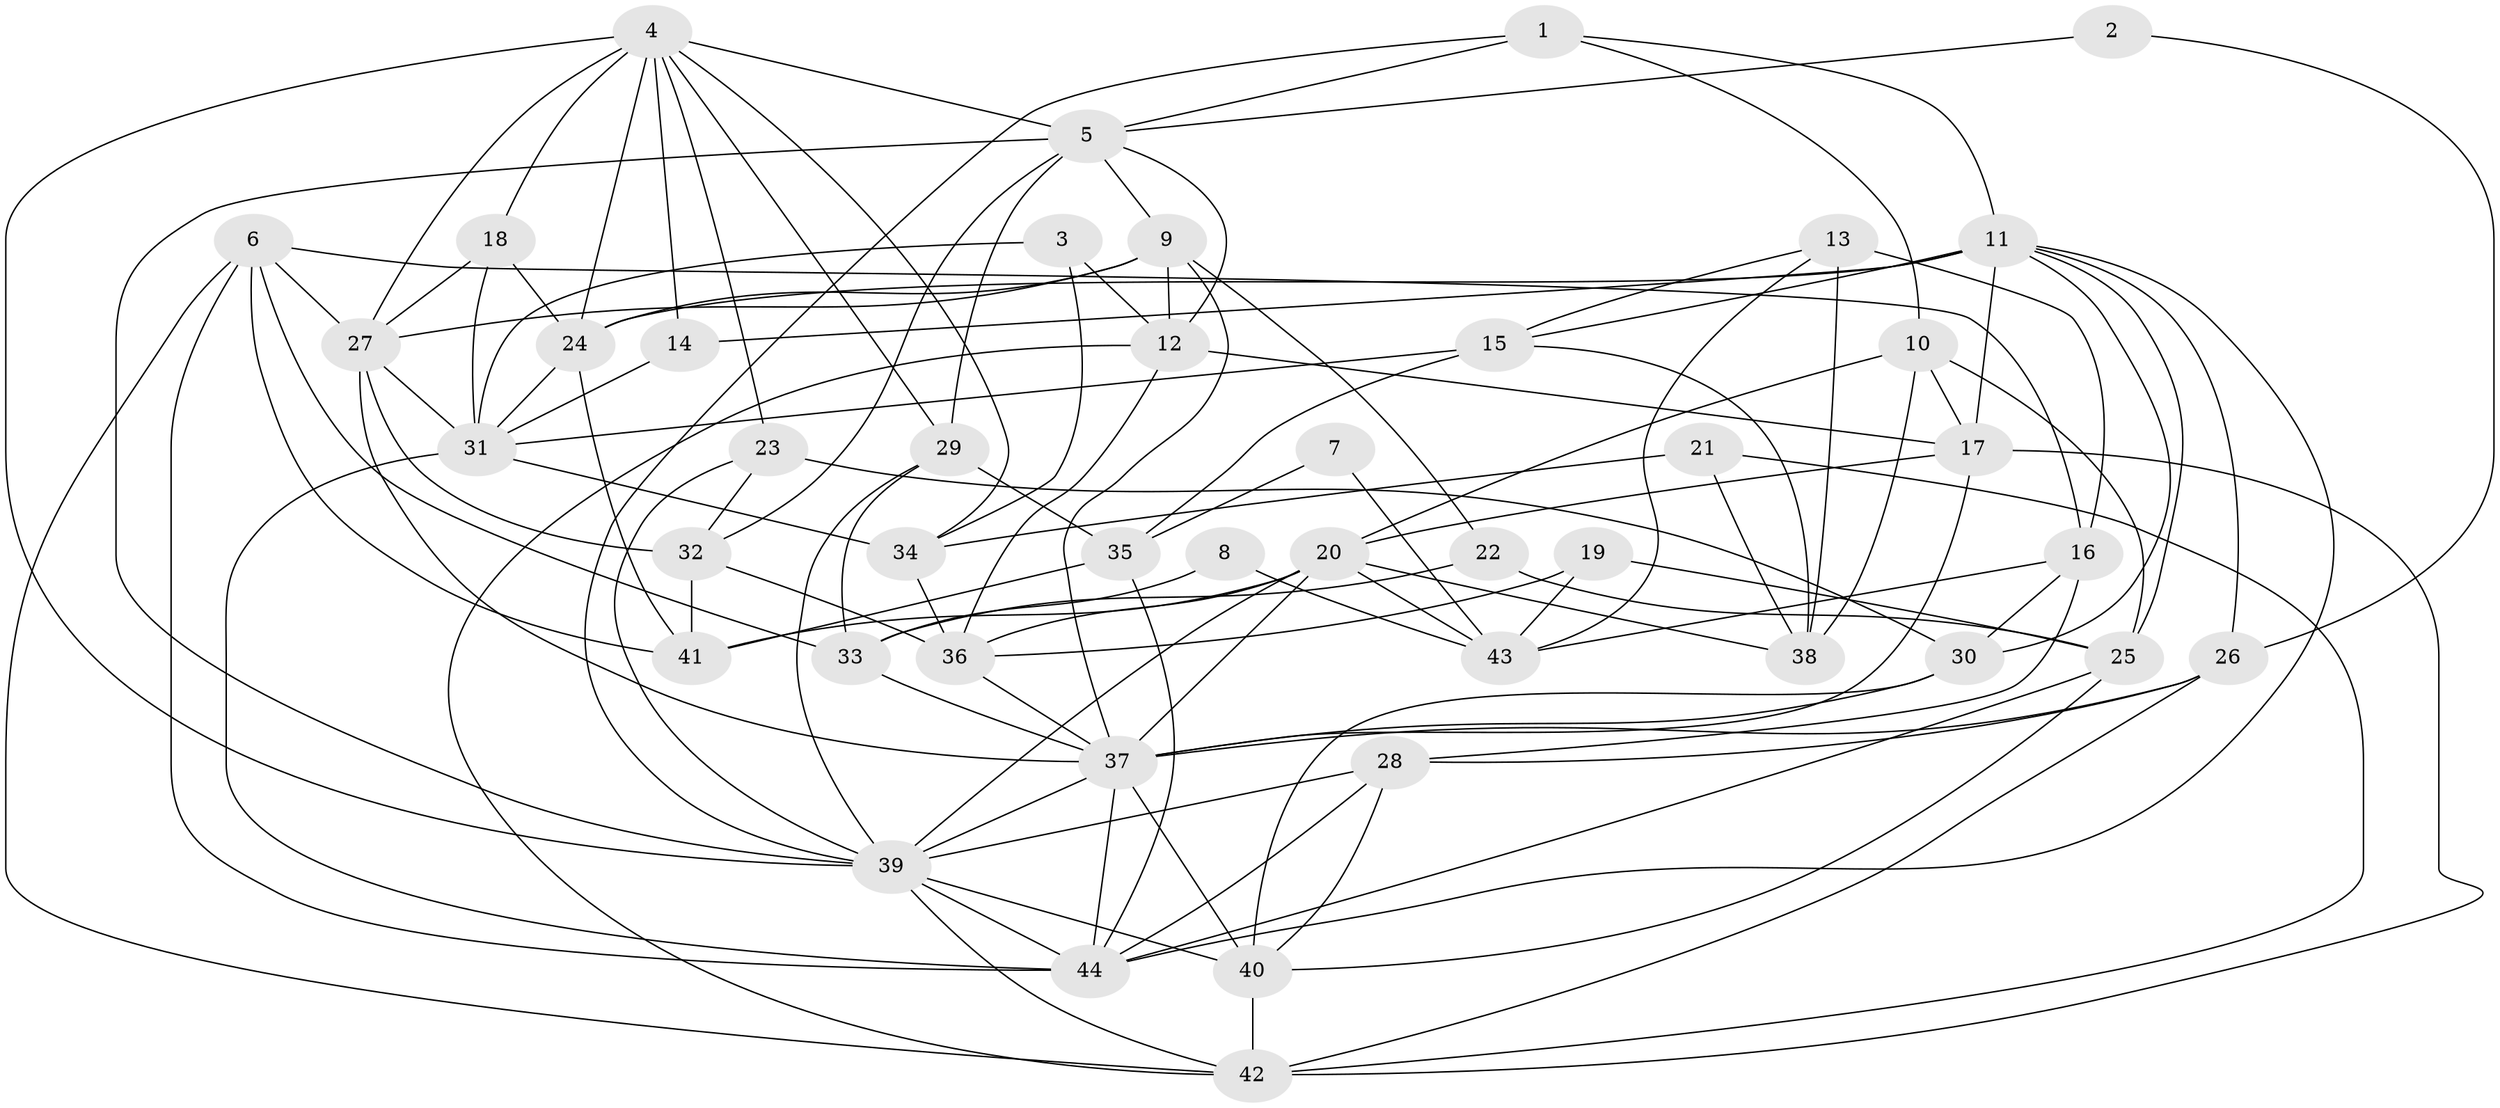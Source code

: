 // original degree distribution, {4: 0.3181818181818182, 3: 0.20454545454545456, 5: 0.19318181818181818, 2: 0.14772727272727273, 6: 0.10227272727272728, 7: 0.03409090909090909}
// Generated by graph-tools (version 1.1) at 2025/26/03/09/25 03:26:12]
// undirected, 44 vertices, 121 edges
graph export_dot {
graph [start="1"]
  node [color=gray90,style=filled];
  1;
  2;
  3;
  4;
  5;
  6;
  7;
  8;
  9;
  10;
  11;
  12;
  13;
  14;
  15;
  16;
  17;
  18;
  19;
  20;
  21;
  22;
  23;
  24;
  25;
  26;
  27;
  28;
  29;
  30;
  31;
  32;
  33;
  34;
  35;
  36;
  37;
  38;
  39;
  40;
  41;
  42;
  43;
  44;
  1 -- 5 [weight=2.0];
  1 -- 10 [weight=1.0];
  1 -- 11 [weight=2.0];
  1 -- 39 [weight=1.0];
  2 -- 5 [weight=1.0];
  2 -- 26 [weight=1.0];
  3 -- 12 [weight=1.0];
  3 -- 31 [weight=1.0];
  3 -- 34 [weight=1.0];
  4 -- 5 [weight=1.0];
  4 -- 14 [weight=1.0];
  4 -- 18 [weight=1.0];
  4 -- 23 [weight=1.0];
  4 -- 24 [weight=1.0];
  4 -- 27 [weight=1.0];
  4 -- 29 [weight=1.0];
  4 -- 34 [weight=1.0];
  4 -- 39 [weight=1.0];
  5 -- 9 [weight=1.0];
  5 -- 12 [weight=1.0];
  5 -- 29 [weight=1.0];
  5 -- 32 [weight=1.0];
  5 -- 39 [weight=2.0];
  6 -- 16 [weight=1.0];
  6 -- 27 [weight=1.0];
  6 -- 33 [weight=1.0];
  6 -- 41 [weight=1.0];
  6 -- 42 [weight=1.0];
  6 -- 44 [weight=1.0];
  7 -- 35 [weight=1.0];
  7 -- 43 [weight=1.0];
  8 -- 33 [weight=1.0];
  8 -- 43 [weight=1.0];
  9 -- 12 [weight=1.0];
  9 -- 22 [weight=1.0];
  9 -- 24 [weight=1.0];
  9 -- 27 [weight=1.0];
  9 -- 37 [weight=1.0];
  10 -- 17 [weight=1.0];
  10 -- 20 [weight=1.0];
  10 -- 25 [weight=1.0];
  10 -- 38 [weight=1.0];
  11 -- 14 [weight=1.0];
  11 -- 15 [weight=1.0];
  11 -- 17 [weight=1.0];
  11 -- 24 [weight=1.0];
  11 -- 25 [weight=1.0];
  11 -- 26 [weight=1.0];
  11 -- 30 [weight=1.0];
  11 -- 44 [weight=1.0];
  12 -- 17 [weight=1.0];
  12 -- 36 [weight=1.0];
  12 -- 42 [weight=1.0];
  13 -- 15 [weight=1.0];
  13 -- 16 [weight=1.0];
  13 -- 38 [weight=3.0];
  13 -- 43 [weight=1.0];
  14 -- 31 [weight=1.0];
  15 -- 31 [weight=1.0];
  15 -- 35 [weight=1.0];
  15 -- 38 [weight=1.0];
  16 -- 28 [weight=1.0];
  16 -- 30 [weight=1.0];
  16 -- 43 [weight=1.0];
  17 -- 20 [weight=1.0];
  17 -- 37 [weight=1.0];
  17 -- 42 [weight=1.0];
  18 -- 24 [weight=1.0];
  18 -- 27 [weight=1.0];
  18 -- 31 [weight=1.0];
  19 -- 25 [weight=1.0];
  19 -- 36 [weight=1.0];
  19 -- 43 [weight=1.0];
  20 -- 36 [weight=1.0];
  20 -- 37 [weight=1.0];
  20 -- 38 [weight=1.0];
  20 -- 39 [weight=1.0];
  20 -- 41 [weight=1.0];
  20 -- 43 [weight=1.0];
  21 -- 34 [weight=1.0];
  21 -- 38 [weight=1.0];
  21 -- 42 [weight=1.0];
  22 -- 25 [weight=1.0];
  22 -- 33 [weight=1.0];
  23 -- 30 [weight=1.0];
  23 -- 32 [weight=1.0];
  23 -- 39 [weight=1.0];
  24 -- 31 [weight=1.0];
  24 -- 41 [weight=1.0];
  25 -- 40 [weight=1.0];
  25 -- 44 [weight=1.0];
  26 -- 28 [weight=1.0];
  26 -- 37 [weight=1.0];
  26 -- 42 [weight=1.0];
  27 -- 31 [weight=1.0];
  27 -- 32 [weight=1.0];
  27 -- 37 [weight=1.0];
  28 -- 39 [weight=1.0];
  28 -- 40 [weight=1.0];
  28 -- 44 [weight=1.0];
  29 -- 33 [weight=1.0];
  29 -- 35 [weight=1.0];
  29 -- 39 [weight=1.0];
  30 -- 37 [weight=1.0];
  30 -- 40 [weight=1.0];
  31 -- 34 [weight=1.0];
  31 -- 44 [weight=2.0];
  32 -- 36 [weight=1.0];
  32 -- 41 [weight=1.0];
  33 -- 37 [weight=1.0];
  34 -- 36 [weight=1.0];
  35 -- 41 [weight=1.0];
  35 -- 44 [weight=1.0];
  36 -- 37 [weight=1.0];
  37 -- 39 [weight=1.0];
  37 -- 40 [weight=2.0];
  37 -- 44 [weight=1.0];
  39 -- 40 [weight=1.0];
  39 -- 42 [weight=1.0];
  39 -- 44 [weight=1.0];
  40 -- 42 [weight=1.0];
}
